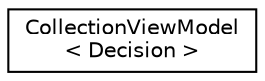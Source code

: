 digraph "Graphical Class Hierarchy"
{
 // LATEX_PDF_SIZE
  edge [fontname="Helvetica",fontsize="10",labelfontname="Helvetica",labelfontsize="10"];
  node [fontname="Helvetica",fontsize="10",shape=record];
  rankdir="LR";
  Node0 [label="CollectionViewModel\l\< Decision \>",height=0.2,width=0.4,color="black", fillcolor="white", style="filled",URL="$class_collection_view_model.html",tooltip=" "];
}
